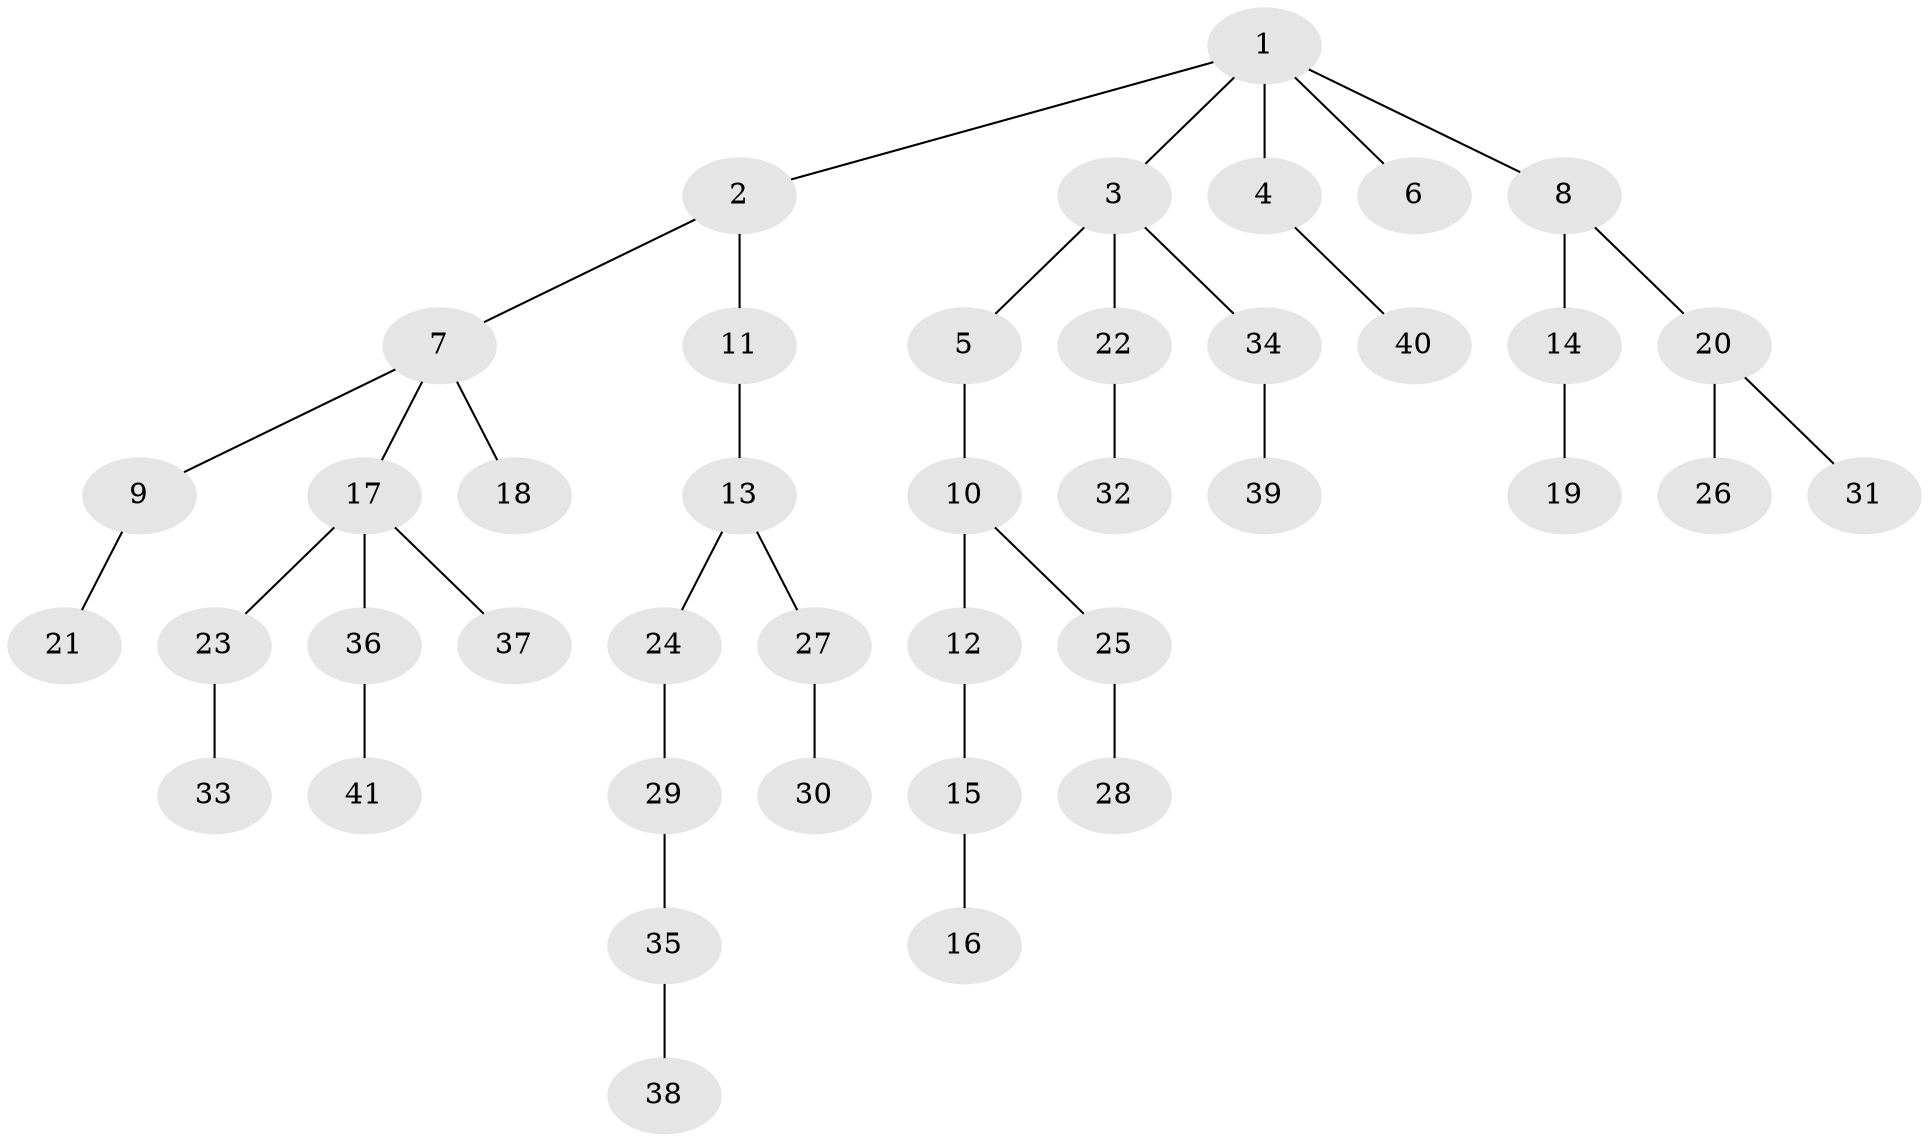 // original degree distribution, {5: 0.04411764705882353, 3: 0.19117647058823528, 2: 0.19117647058823528, 4: 0.07352941176470588, 1: 0.5}
// Generated by graph-tools (version 1.1) at 2025/51/03/04/25 22:51:35]
// undirected, 41 vertices, 40 edges
graph export_dot {
  node [color=gray90,style=filled];
  1;
  2;
  3;
  4;
  5;
  6;
  7;
  8;
  9;
  10;
  11;
  12;
  13;
  14;
  15;
  16;
  17;
  18;
  19;
  20;
  21;
  22;
  23;
  24;
  25;
  26;
  27;
  28;
  29;
  30;
  31;
  32;
  33;
  34;
  35;
  36;
  37;
  38;
  39;
  40;
  41;
  1 -- 2 [weight=1.0];
  1 -- 3 [weight=1.0];
  1 -- 4 [weight=1.0];
  1 -- 6 [weight=1.0];
  1 -- 8 [weight=1.0];
  2 -- 7 [weight=1.0];
  2 -- 11 [weight=1.0];
  3 -- 5 [weight=1.0];
  3 -- 22 [weight=1.0];
  3 -- 34 [weight=1.0];
  4 -- 40 [weight=1.0];
  5 -- 10 [weight=1.0];
  7 -- 9 [weight=1.0];
  7 -- 17 [weight=1.0];
  7 -- 18 [weight=1.0];
  8 -- 14 [weight=1.0];
  8 -- 20 [weight=1.0];
  9 -- 21 [weight=1.0];
  10 -- 12 [weight=1.0];
  10 -- 25 [weight=1.0];
  11 -- 13 [weight=1.0];
  12 -- 15 [weight=2.0];
  13 -- 24 [weight=1.0];
  13 -- 27 [weight=1.0];
  14 -- 19 [weight=1.0];
  15 -- 16 [weight=1.0];
  17 -- 23 [weight=1.0];
  17 -- 36 [weight=1.0];
  17 -- 37 [weight=1.0];
  20 -- 26 [weight=1.0];
  20 -- 31 [weight=1.0];
  22 -- 32 [weight=1.0];
  23 -- 33 [weight=1.0];
  24 -- 29 [weight=1.0];
  25 -- 28 [weight=1.0];
  27 -- 30 [weight=1.0];
  29 -- 35 [weight=1.0];
  34 -- 39 [weight=1.0];
  35 -- 38 [weight=1.0];
  36 -- 41 [weight=1.0];
}
